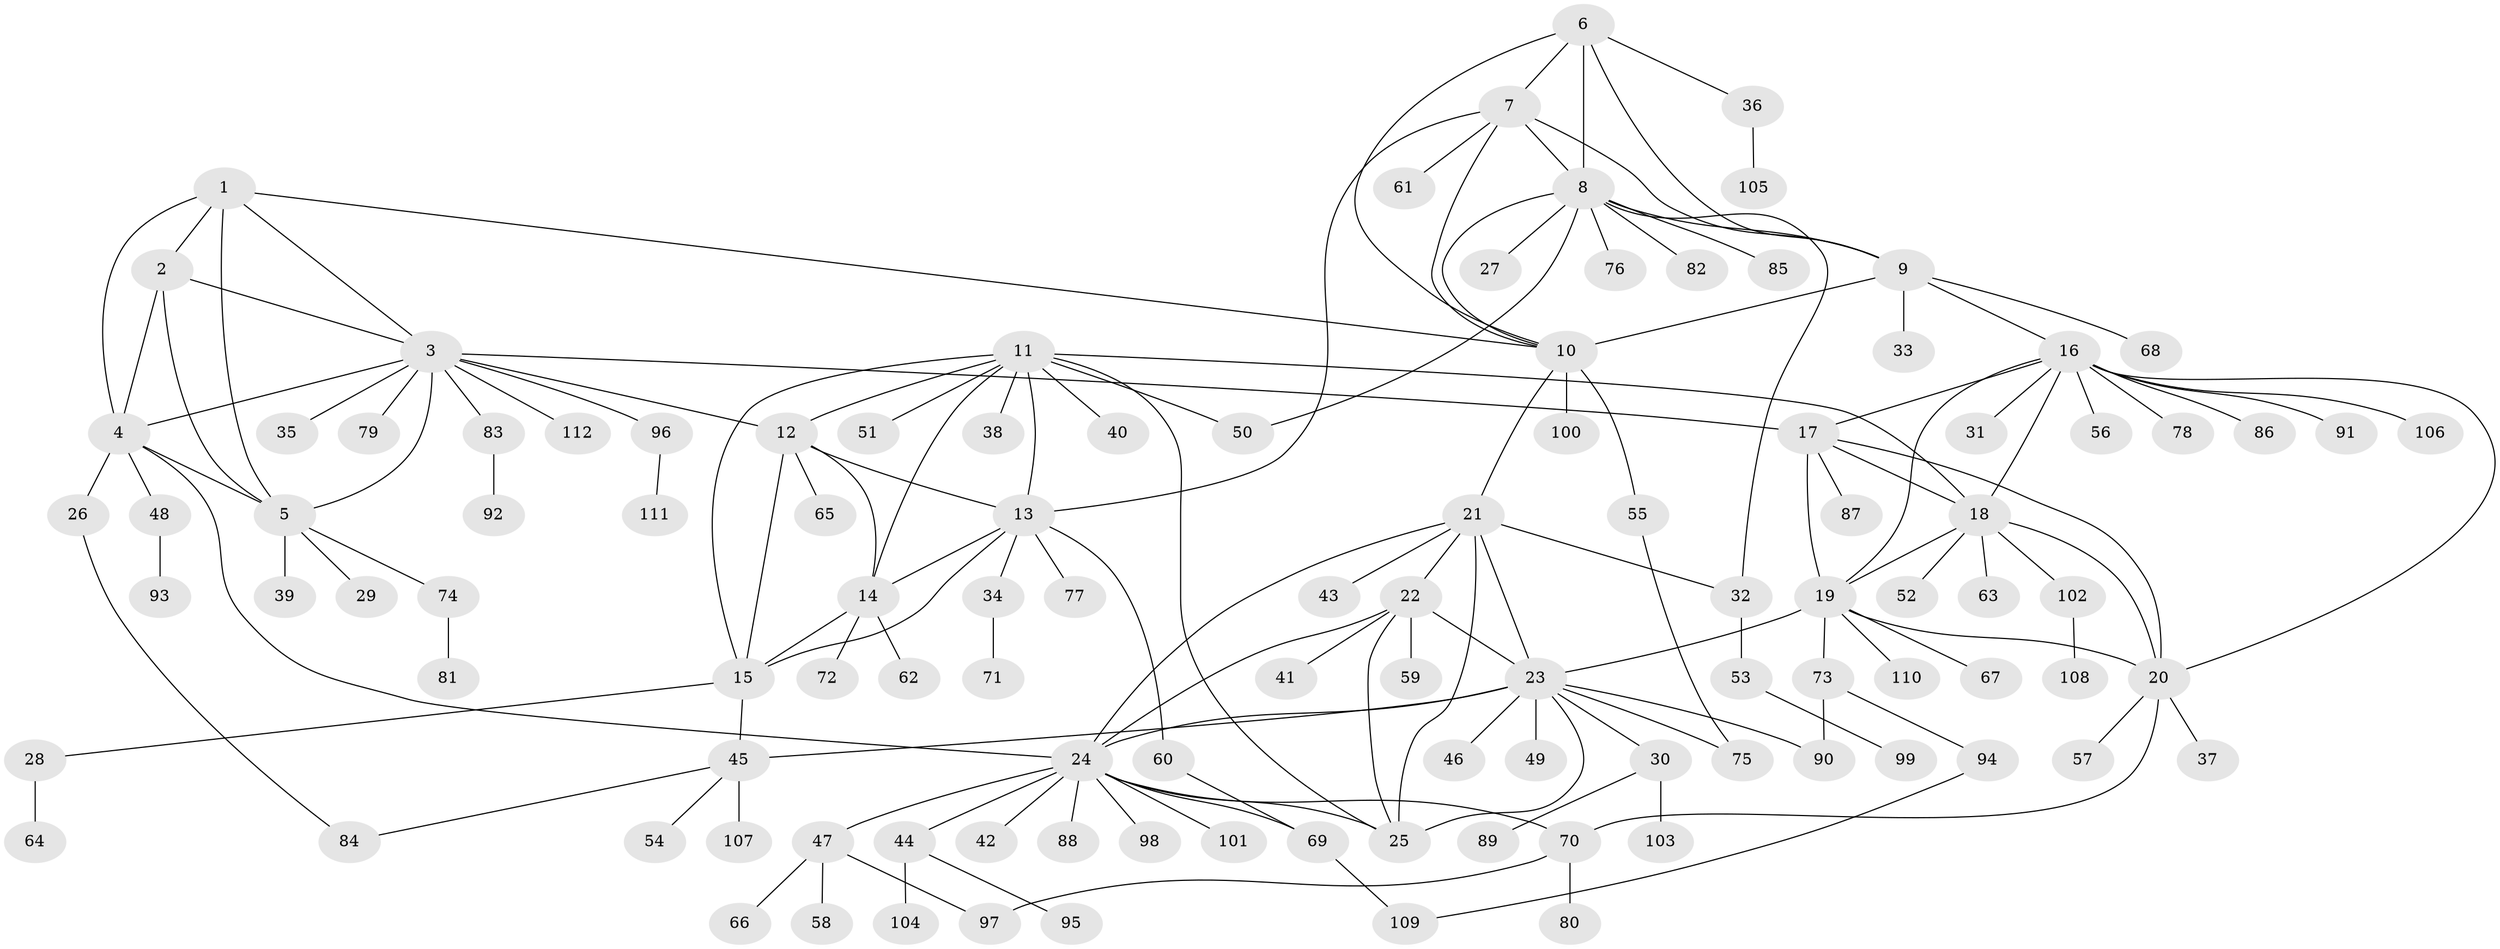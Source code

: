 // coarse degree distribution, {5: 0.023255813953488372, 4: 0.046511627906976744, 11: 0.011627906976744186, 7: 0.03488372093023256, 6: 0.011627906976744186, 3: 0.08139534883720931, 12: 0.011627906976744186, 8: 0.023255813953488372, 9: 0.011627906976744186, 10: 0.023255813953488372, 14: 0.011627906976744186, 2: 0.10465116279069768, 1: 0.6046511627906976}
// Generated by graph-tools (version 1.1) at 2025/42/03/06/25 10:42:14]
// undirected, 112 vertices, 157 edges
graph export_dot {
graph [start="1"]
  node [color=gray90,style=filled];
  1;
  2;
  3;
  4;
  5;
  6;
  7;
  8;
  9;
  10;
  11;
  12;
  13;
  14;
  15;
  16;
  17;
  18;
  19;
  20;
  21;
  22;
  23;
  24;
  25;
  26;
  27;
  28;
  29;
  30;
  31;
  32;
  33;
  34;
  35;
  36;
  37;
  38;
  39;
  40;
  41;
  42;
  43;
  44;
  45;
  46;
  47;
  48;
  49;
  50;
  51;
  52;
  53;
  54;
  55;
  56;
  57;
  58;
  59;
  60;
  61;
  62;
  63;
  64;
  65;
  66;
  67;
  68;
  69;
  70;
  71;
  72;
  73;
  74;
  75;
  76;
  77;
  78;
  79;
  80;
  81;
  82;
  83;
  84;
  85;
  86;
  87;
  88;
  89;
  90;
  91;
  92;
  93;
  94;
  95;
  96;
  97;
  98;
  99;
  100;
  101;
  102;
  103;
  104;
  105;
  106;
  107;
  108;
  109;
  110;
  111;
  112;
  1 -- 2;
  1 -- 3;
  1 -- 4;
  1 -- 5;
  1 -- 10;
  2 -- 3;
  2 -- 4;
  2 -- 5;
  3 -- 4;
  3 -- 5;
  3 -- 12;
  3 -- 17;
  3 -- 35;
  3 -- 79;
  3 -- 83;
  3 -- 96;
  3 -- 112;
  4 -- 5;
  4 -- 24;
  4 -- 26;
  4 -- 48;
  5 -- 29;
  5 -- 39;
  5 -- 74;
  6 -- 7;
  6 -- 8;
  6 -- 9;
  6 -- 10;
  6 -- 36;
  7 -- 8;
  7 -- 9;
  7 -- 10;
  7 -- 13;
  7 -- 61;
  8 -- 9;
  8 -- 10;
  8 -- 27;
  8 -- 32;
  8 -- 50;
  8 -- 76;
  8 -- 82;
  8 -- 85;
  9 -- 10;
  9 -- 16;
  9 -- 33;
  9 -- 68;
  10 -- 21;
  10 -- 55;
  10 -- 100;
  11 -- 12;
  11 -- 13;
  11 -- 14;
  11 -- 15;
  11 -- 18;
  11 -- 25;
  11 -- 38;
  11 -- 40;
  11 -- 50;
  11 -- 51;
  12 -- 13;
  12 -- 14;
  12 -- 15;
  12 -- 65;
  13 -- 14;
  13 -- 15;
  13 -- 34;
  13 -- 60;
  13 -- 77;
  14 -- 15;
  14 -- 62;
  14 -- 72;
  15 -- 28;
  15 -- 45;
  16 -- 17;
  16 -- 18;
  16 -- 19;
  16 -- 20;
  16 -- 31;
  16 -- 56;
  16 -- 78;
  16 -- 86;
  16 -- 91;
  16 -- 106;
  17 -- 18;
  17 -- 19;
  17 -- 20;
  17 -- 87;
  18 -- 19;
  18 -- 20;
  18 -- 52;
  18 -- 63;
  18 -- 102;
  19 -- 20;
  19 -- 23;
  19 -- 67;
  19 -- 73;
  19 -- 110;
  20 -- 37;
  20 -- 57;
  20 -- 70;
  21 -- 22;
  21 -- 23;
  21 -- 24;
  21 -- 25;
  21 -- 32;
  21 -- 43;
  22 -- 23;
  22 -- 24;
  22 -- 25;
  22 -- 41;
  22 -- 59;
  23 -- 24;
  23 -- 25;
  23 -- 30;
  23 -- 45;
  23 -- 46;
  23 -- 49;
  23 -- 75;
  23 -- 90;
  24 -- 25;
  24 -- 42;
  24 -- 44;
  24 -- 47;
  24 -- 69;
  24 -- 70;
  24 -- 88;
  24 -- 98;
  24 -- 101;
  26 -- 84;
  28 -- 64;
  30 -- 89;
  30 -- 103;
  32 -- 53;
  34 -- 71;
  36 -- 105;
  44 -- 95;
  44 -- 104;
  45 -- 54;
  45 -- 84;
  45 -- 107;
  47 -- 58;
  47 -- 66;
  47 -- 97;
  48 -- 93;
  53 -- 99;
  55 -- 75;
  60 -- 69;
  69 -- 109;
  70 -- 80;
  70 -- 97;
  73 -- 90;
  73 -- 94;
  74 -- 81;
  83 -- 92;
  94 -- 109;
  96 -- 111;
  102 -- 108;
}
